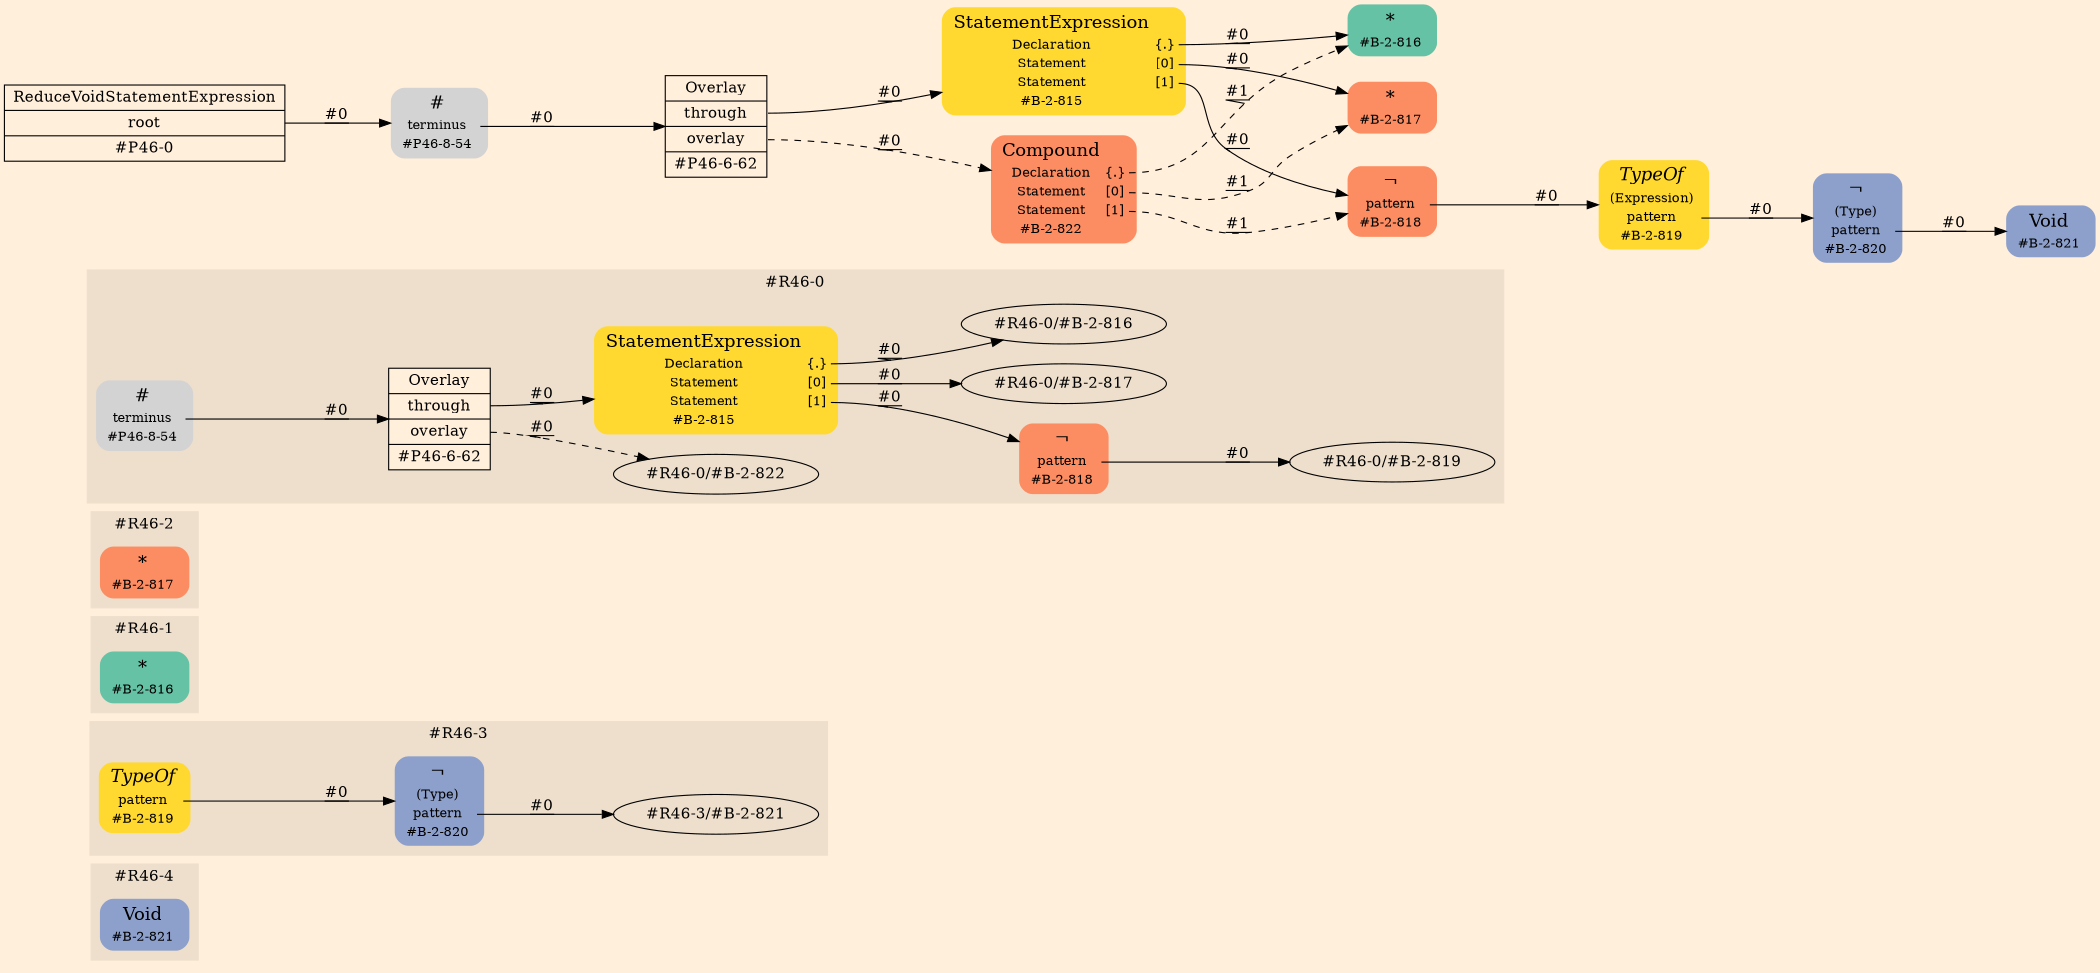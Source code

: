 digraph Inferno {
graph [
rankdir = "LR"
ranksep = 1.0
size = "14,20"
bgcolor = antiquewhite1
];
node [
];
subgraph "cluster#R46-4" {
label = "#R46-4"
style = "filled"
color = antiquewhite2
"#R46-4/#B-2-821" [
shape = "plaintext"
fillcolor = "/set28/3"
label = <<TABLE BORDER="0" CELLBORDER="0" CELLSPACING="0">
 <TR>
  <TD><FONT POINT-SIZE="16.0">Void</FONT></TD>
  <TD></TD>
 </TR>
 <TR>
  <TD>#B-2-821</TD>
  <TD PORT="port0"></TD>
 </TR>
</TABLE>>
style = "rounded,filled"
fontsize = "12"
];
}
subgraph "cluster#R46-3" {
label = "#R46-3"
style = "filled"
color = antiquewhite2
"#R46-3/#B-2-820" [
shape = "plaintext"
fillcolor = "/set28/3"
label = <<TABLE BORDER="0" CELLBORDER="0" CELLSPACING="0">
 <TR>
  <TD><FONT POINT-SIZE="16.0">¬</FONT></TD>
  <TD></TD>
 </TR>
 <TR>
  <TD>(Type)</TD>
  <TD PORT="port0"></TD>
 </TR>
 <TR>
  <TD>pattern</TD>
  <TD PORT="port1"></TD>
 </TR>
 <TR>
  <TD>#B-2-820</TD>
  <TD PORT="port2"></TD>
 </TR>
</TABLE>>
style = "rounded,filled"
fontsize = "12"
];
"#R46-3/#B-2-819" [
shape = "plaintext"
fillcolor = "/set28/6"
label = <<TABLE BORDER="0" CELLBORDER="0" CELLSPACING="0">
 <TR>
  <TD><FONT POINT-SIZE="16.0"><I>TypeOf</I></FONT></TD>
  <TD></TD>
 </TR>
 <TR>
  <TD>pattern</TD>
  <TD PORT="port0"></TD>
 </TR>
 <TR>
  <TD>#B-2-819</TD>
  <TD PORT="port1"></TD>
 </TR>
</TABLE>>
style = "rounded,filled"
fontsize = "12"
];
"#R46-3/#B-2-820":port1 -> "#R46-3/#B-2-821" [style="solid"
label = "#0"
decorate = true
];
"#R46-3/#B-2-819":port0 -> "#R46-3/#B-2-820" [style="solid"
label = "#0"
decorate = true
];
}
subgraph "cluster#R46-1" {
label = "#R46-1"
style = "filled"
color = antiquewhite2
"#R46-1/#B-2-816" [
shape = "plaintext"
fillcolor = "/set28/1"
label = <<TABLE BORDER="0" CELLBORDER="0" CELLSPACING="0">
 <TR>
  <TD><FONT POINT-SIZE="16.0">*</FONT></TD>
  <TD></TD>
 </TR>
 <TR>
  <TD>#B-2-816</TD>
  <TD PORT="port0"></TD>
 </TR>
</TABLE>>
style = "rounded,filled"
fontsize = "12"
];
}
subgraph "cluster#R46-2" {
label = "#R46-2"
style = "filled"
color = antiquewhite2
"#R46-2/#B-2-817" [
shape = "plaintext"
fillcolor = "/set28/2"
label = <<TABLE BORDER="0" CELLBORDER="0" CELLSPACING="0">
 <TR>
  <TD><FONT POINT-SIZE="16.0">*</FONT></TD>
  <TD></TD>
 </TR>
 <TR>
  <TD>#B-2-817</TD>
  <TD PORT="port0"></TD>
 </TR>
</TABLE>>
style = "rounded,filled"
fontsize = "12"
];
}
subgraph "cluster#R46-0" {
label = "#R46-0"
style = "filled"
color = antiquewhite2
"#R46-0/#B-2-815" [
shape = "plaintext"
fillcolor = "/set28/6"
label = <<TABLE BORDER="0" CELLBORDER="0" CELLSPACING="0">
 <TR>
  <TD><FONT POINT-SIZE="16.0">StatementExpression</FONT></TD>
  <TD></TD>
 </TR>
 <TR>
  <TD>Declaration</TD>
  <TD PORT="port0">{.}</TD>
 </TR>
 <TR>
  <TD>Statement</TD>
  <TD PORT="port1">[0]</TD>
 </TR>
 <TR>
  <TD>Statement</TD>
  <TD PORT="port2">[1]</TD>
 </TR>
 <TR>
  <TD>#B-2-815</TD>
  <TD PORT="port3"></TD>
 </TR>
</TABLE>>
style = "rounded,filled"
fontsize = "12"
];
"#R46-0/#B-2-818" [
shape = "plaintext"
fillcolor = "/set28/2"
label = <<TABLE BORDER="0" CELLBORDER="0" CELLSPACING="0">
 <TR>
  <TD><FONT POINT-SIZE="16.0">¬</FONT></TD>
  <TD></TD>
 </TR>
 <TR>
  <TD>pattern</TD>
  <TD PORT="port0"></TD>
 </TR>
 <TR>
  <TD>#B-2-818</TD>
  <TD PORT="port1"></TD>
 </TR>
</TABLE>>
style = "rounded,filled"
fontsize = "12"
];
"#R46-0/#P46-8-54" [
shape = "plaintext"
label = <<TABLE BORDER="0" CELLBORDER="0" CELLSPACING="0">
 <TR>
  <TD><FONT POINT-SIZE="16.0">#</FONT></TD>
  <TD></TD>
 </TR>
 <TR>
  <TD>terminus</TD>
  <TD PORT="port0"></TD>
 </TR>
 <TR>
  <TD>#P46-8-54</TD>
  <TD PORT="port1"></TD>
 </TR>
</TABLE>>
style = "rounded,filled"
fontsize = "12"
];
"#R46-0/#P46-6-62" [
shape = "record"
label = "<fixed> Overlay | <port0> through | <port1> overlay | <port2> #P46-6-62"
style = "filled"
fontsize = "14"
fillcolor = antiquewhite1
];
"#R46-0/#B-2-815":port0 -> "#R46-0/#B-2-816" [style="solid"
label = "#0"
decorate = true
];
"#R46-0/#B-2-815":port1 -> "#R46-0/#B-2-817" [style="solid"
label = "#0"
decorate = true
];
"#R46-0/#B-2-815":port2 -> "#R46-0/#B-2-818" [style="solid"
label = "#0"
decorate = true
];
"#R46-0/#B-2-818":port0 -> "#R46-0/#B-2-819" [style="solid"
label = "#0"
decorate = true
];
"#R46-0/#P46-8-54":port0 -> "#R46-0/#P46-6-62" [style="solid"
label = "#0"
decorate = true
];
"#R46-0/#P46-6-62":port0 -> "#R46-0/#B-2-815" [style="solid"
label = "#0"
decorate = true
];
"#R46-0/#P46-6-62":port1 -> "#R46-0/#B-2-822" [style="dashed"
label = "#0"
decorate = true
];
}
"/CR#P46-0" [
shape = "record"
fillcolor = "transparent"
label = "<fixed> ReduceVoidStatementExpression | <port0> root | <port1> #P46-0"
style = "filled"
fontsize = "14"
fillcolor = antiquewhite1
];
"/#P46-8-54" [
shape = "plaintext"
label = <<TABLE BORDER="0" CELLBORDER="0" CELLSPACING="0">
 <TR>
  <TD><FONT POINT-SIZE="16.0">#</FONT></TD>
  <TD></TD>
 </TR>
 <TR>
  <TD>terminus</TD>
  <TD PORT="port0"></TD>
 </TR>
 <TR>
  <TD>#P46-8-54</TD>
  <TD PORT="port1"></TD>
 </TR>
</TABLE>>
style = "rounded,filled"
fontsize = "12"
];
"/#P46-6-62" [
shape = "record"
label = "<fixed> Overlay | <port0> through | <port1> overlay | <port2> #P46-6-62"
style = "filled"
fontsize = "14"
fillcolor = antiquewhite1
];
"/#B-2-815" [
shape = "plaintext"
fillcolor = "/set28/6"
label = <<TABLE BORDER="0" CELLBORDER="0" CELLSPACING="0">
 <TR>
  <TD><FONT POINT-SIZE="16.0">StatementExpression</FONT></TD>
  <TD></TD>
 </TR>
 <TR>
  <TD>Declaration</TD>
  <TD PORT="port0">{.}</TD>
 </TR>
 <TR>
  <TD>Statement</TD>
  <TD PORT="port1">[0]</TD>
 </TR>
 <TR>
  <TD>Statement</TD>
  <TD PORT="port2">[1]</TD>
 </TR>
 <TR>
  <TD>#B-2-815</TD>
  <TD PORT="port3"></TD>
 </TR>
</TABLE>>
style = "rounded,filled"
fontsize = "12"
];
"/#B-2-816" [
shape = "plaintext"
fillcolor = "/set28/1"
label = <<TABLE BORDER="0" CELLBORDER="0" CELLSPACING="0">
 <TR>
  <TD><FONT POINT-SIZE="16.0">*</FONT></TD>
  <TD></TD>
 </TR>
 <TR>
  <TD>#B-2-816</TD>
  <TD PORT="port0"></TD>
 </TR>
</TABLE>>
style = "rounded,filled"
fontsize = "12"
];
"/#B-2-817" [
shape = "plaintext"
fillcolor = "/set28/2"
label = <<TABLE BORDER="0" CELLBORDER="0" CELLSPACING="0">
 <TR>
  <TD><FONT POINT-SIZE="16.0">*</FONT></TD>
  <TD></TD>
 </TR>
 <TR>
  <TD>#B-2-817</TD>
  <TD PORT="port0"></TD>
 </TR>
</TABLE>>
style = "rounded,filled"
fontsize = "12"
];
"/#B-2-818" [
shape = "plaintext"
fillcolor = "/set28/2"
label = <<TABLE BORDER="0" CELLBORDER="0" CELLSPACING="0">
 <TR>
  <TD><FONT POINT-SIZE="16.0">¬</FONT></TD>
  <TD></TD>
 </TR>
 <TR>
  <TD>pattern</TD>
  <TD PORT="port0"></TD>
 </TR>
 <TR>
  <TD>#B-2-818</TD>
  <TD PORT="port1"></TD>
 </TR>
</TABLE>>
style = "rounded,filled"
fontsize = "12"
];
"/#B-2-819" [
shape = "plaintext"
fillcolor = "/set28/6"
label = <<TABLE BORDER="0" CELLBORDER="0" CELLSPACING="0">
 <TR>
  <TD><FONT POINT-SIZE="16.0"><I>TypeOf</I></FONT></TD>
  <TD></TD>
 </TR>
 <TR>
  <TD>(Expression)</TD>
  <TD PORT="port0"></TD>
 </TR>
 <TR>
  <TD>pattern</TD>
  <TD PORT="port1"></TD>
 </TR>
 <TR>
  <TD>#B-2-819</TD>
  <TD PORT="port2"></TD>
 </TR>
</TABLE>>
style = "rounded,filled"
fontsize = "12"
];
"/#B-2-820" [
shape = "plaintext"
fillcolor = "/set28/3"
label = <<TABLE BORDER="0" CELLBORDER="0" CELLSPACING="0">
 <TR>
  <TD><FONT POINT-SIZE="16.0">¬</FONT></TD>
  <TD></TD>
 </TR>
 <TR>
  <TD>(Type)</TD>
  <TD PORT="port0"></TD>
 </TR>
 <TR>
  <TD>pattern</TD>
  <TD PORT="port1"></TD>
 </TR>
 <TR>
  <TD>#B-2-820</TD>
  <TD PORT="port2"></TD>
 </TR>
</TABLE>>
style = "rounded,filled"
fontsize = "12"
];
"/#B-2-821" [
shape = "plaintext"
fillcolor = "/set28/3"
label = <<TABLE BORDER="0" CELLBORDER="0" CELLSPACING="0">
 <TR>
  <TD><FONT POINT-SIZE="16.0">Void</FONT></TD>
  <TD></TD>
 </TR>
 <TR>
  <TD>#B-2-821</TD>
  <TD PORT="port0"></TD>
 </TR>
</TABLE>>
style = "rounded,filled"
fontsize = "12"
];
"/#B-2-822" [
shape = "plaintext"
fillcolor = "/set28/2"
label = <<TABLE BORDER="0" CELLBORDER="0" CELLSPACING="0">
 <TR>
  <TD><FONT POINT-SIZE="16.0">Compound</FONT></TD>
  <TD></TD>
 </TR>
 <TR>
  <TD>Declaration</TD>
  <TD PORT="port0">{.}</TD>
 </TR>
 <TR>
  <TD>Statement</TD>
  <TD PORT="port1">[0]</TD>
 </TR>
 <TR>
  <TD>Statement</TD>
  <TD PORT="port2">[1]</TD>
 </TR>
 <TR>
  <TD>#B-2-822</TD>
  <TD PORT="port3"></TD>
 </TR>
</TABLE>>
style = "rounded,filled"
fontsize = "12"
];
"/CR#P46-0":port0 -> "/#P46-8-54" [style="solid"
label = "#0"
decorate = true
];
"/#P46-8-54":port0 -> "/#P46-6-62" [style="solid"
label = "#0"
decorate = true
];
"/#P46-6-62":port0 -> "/#B-2-815" [style="solid"
label = "#0"
decorate = true
];
"/#P46-6-62":port1 -> "/#B-2-822" [style="dashed"
label = "#0"
decorate = true
];
"/#B-2-815":port0 -> "/#B-2-816" [style="solid"
label = "#0"
decorate = true
];
"/#B-2-815":port1 -> "/#B-2-817" [style="solid"
label = "#0"
decorate = true
];
"/#B-2-815":port2 -> "/#B-2-818" [style="solid"
label = "#0"
decorate = true
];
"/#B-2-818":port0 -> "/#B-2-819" [style="solid"
label = "#0"
decorate = true
];
"/#B-2-819":port1 -> "/#B-2-820" [style="solid"
label = "#0"
decorate = true
];
"/#B-2-820":port1 -> "/#B-2-821" [style="solid"
label = "#0"
decorate = true
];
"/#B-2-822":port0 -> "/#B-2-816" [style="dashed"
label = "#1"
decorate = true
];
"/#B-2-822":port1 -> "/#B-2-817" [style="dashed"
label = "#1"
decorate = true
];
"/#B-2-822":port2 -> "/#B-2-818" [style="dashed"
label = "#1"
decorate = true
];
}
